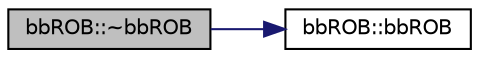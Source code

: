 digraph G
{
  edge [fontname="Helvetica",fontsize="10",labelfontname="Helvetica",labelfontsize="10"];
  node [fontname="Helvetica",fontsize="10",shape=record];
  rankdir=LR;
  Node1 [label="bbROB::~bbROB",height=0.2,width=0.4,color="black", fillcolor="grey75", style="filled" fontcolor="black"];
  Node1 -> Node2 [color="midnightblue",fontsize="10",style="solid",fontname="Helvetica"];
  Node2 [label="bbROB::bbROB",height=0.2,width=0.4,color="black", fillcolor="white", style="filled",URL="$classbbROB.html#a76ac4539a3c9831412c228d7983547a8"];
}
